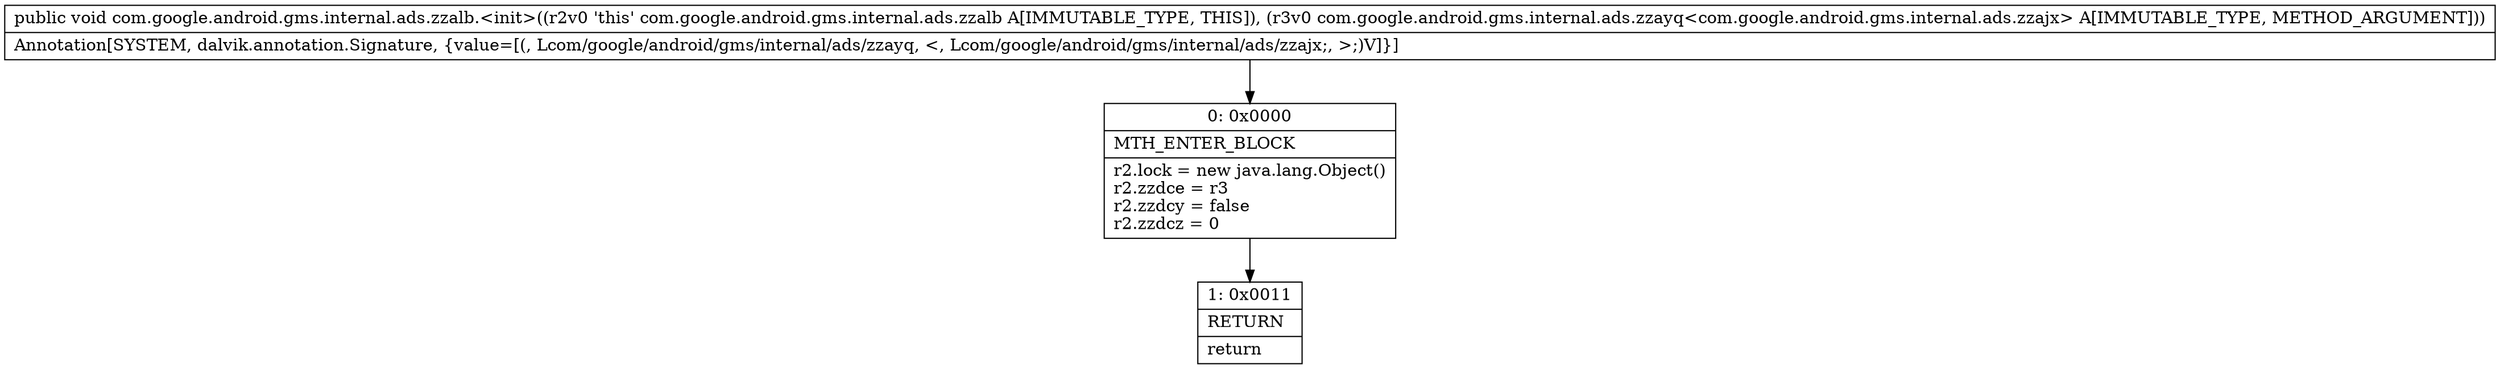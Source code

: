 digraph "CFG forcom.google.android.gms.internal.ads.zzalb.\<init\>(Lcom\/google\/android\/gms\/internal\/ads\/zzayq;)V" {
Node_0 [shape=record,label="{0\:\ 0x0000|MTH_ENTER_BLOCK\l|r2.lock = new java.lang.Object()\lr2.zzdce = r3\lr2.zzdcy = false\lr2.zzdcz = 0\l}"];
Node_1 [shape=record,label="{1\:\ 0x0011|RETURN\l|return\l}"];
MethodNode[shape=record,label="{public void com.google.android.gms.internal.ads.zzalb.\<init\>((r2v0 'this' com.google.android.gms.internal.ads.zzalb A[IMMUTABLE_TYPE, THIS]), (r3v0 com.google.android.gms.internal.ads.zzayq\<com.google.android.gms.internal.ads.zzajx\> A[IMMUTABLE_TYPE, METHOD_ARGUMENT]))  | Annotation[SYSTEM, dalvik.annotation.Signature, \{value=[(, Lcom\/google\/android\/gms\/internal\/ads\/zzayq, \<, Lcom\/google\/android\/gms\/internal\/ads\/zzajx;, \>;)V]\}]\l}"];
MethodNode -> Node_0;
Node_0 -> Node_1;
}

